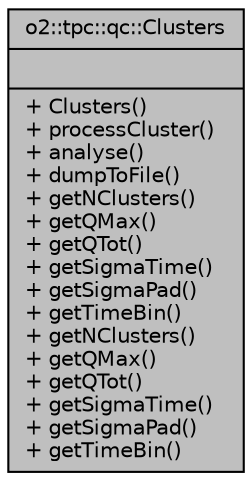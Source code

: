 digraph "o2::tpc::qc::Clusters"
{
 // INTERACTIVE_SVG=YES
  bgcolor="transparent";
  edge [fontname="Helvetica",fontsize="10",labelfontname="Helvetica",labelfontsize="10"];
  node [fontname="Helvetica",fontsize="10",shape=record];
  Node1 [label="{o2::tpc::qc::Clusters\n||+ Clusters()\l+ processCluster()\l+ analyse()\l+ dumpToFile()\l+ getNClusters()\l+ getQMax()\l+ getQTot()\l+ getSigmaTime()\l+ getSigmaPad()\l+ getTimeBin()\l+ getNClusters()\l+ getQMax()\l+ getQTot()\l+ getSigmaTime()\l+ getSigmaPad()\l+ getTimeBin()\l}",height=0.2,width=0.4,color="black", fillcolor="grey75", style="filled", fontcolor="black"];
}
